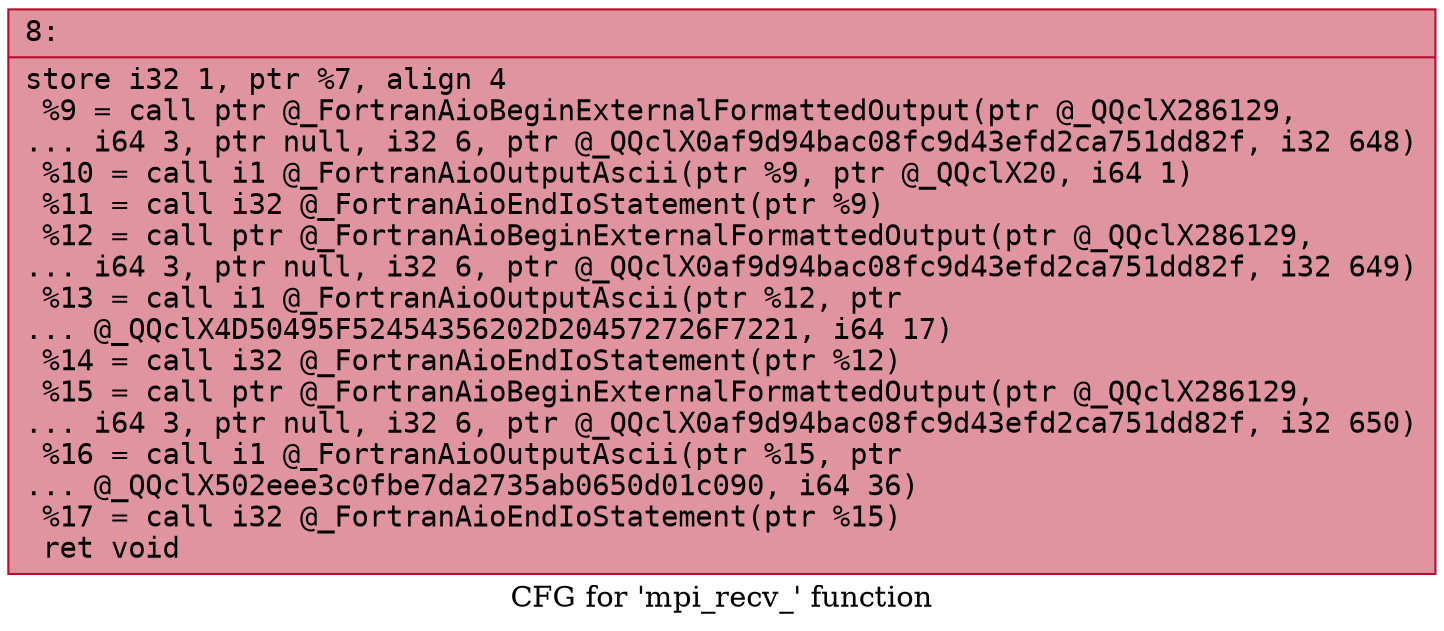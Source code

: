 digraph "CFG for 'mpi_recv_' function" {
	label="CFG for 'mpi_recv_' function";

	Node0x5560a31c7b60 [shape=record,color="#b70d28ff", style=filled, fillcolor="#b70d2870" fontname="Courier",label="{8:\l|  store i32 1, ptr %7, align 4\l  %9 = call ptr @_FortranAioBeginExternalFormattedOutput(ptr @_QQclX286129,\l... i64 3, ptr null, i32 6, ptr @_QQclX0af9d94bac08fc9d43efd2ca751dd82f, i32 648)\l  %10 = call i1 @_FortranAioOutputAscii(ptr %9, ptr @_QQclX20, i64 1)\l  %11 = call i32 @_FortranAioEndIoStatement(ptr %9)\l  %12 = call ptr @_FortranAioBeginExternalFormattedOutput(ptr @_QQclX286129,\l... i64 3, ptr null, i32 6, ptr @_QQclX0af9d94bac08fc9d43efd2ca751dd82f, i32 649)\l  %13 = call i1 @_FortranAioOutputAscii(ptr %12, ptr\l... @_QQclX4D50495F52454356202D204572726F7221, i64 17)\l  %14 = call i32 @_FortranAioEndIoStatement(ptr %12)\l  %15 = call ptr @_FortranAioBeginExternalFormattedOutput(ptr @_QQclX286129,\l... i64 3, ptr null, i32 6, ptr @_QQclX0af9d94bac08fc9d43efd2ca751dd82f, i32 650)\l  %16 = call i1 @_FortranAioOutputAscii(ptr %15, ptr\l... @_QQclX502eee3c0fbe7da2735ab0650d01c090, i64 36)\l  %17 = call i32 @_FortranAioEndIoStatement(ptr %15)\l  ret void\l}"];
}
